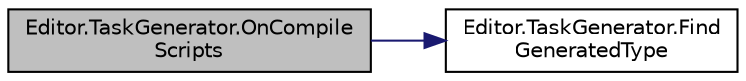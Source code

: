 digraph "Editor.TaskGenerator.OnCompileScripts"
{
 // LATEX_PDF_SIZE
  edge [fontname="Helvetica",fontsize="10",labelfontname="Helvetica",labelfontsize="10"];
  node [fontname="Helvetica",fontsize="10",shape=record];
  rankdir="LR";
  Node1 [label="Editor.TaskGenerator.OnCompile\lScripts",height=0.2,width=0.4,color="black", fillcolor="grey75", style="filled", fontcolor="black",tooltip=" "];
  Node1 -> Node2 [color="midnightblue",fontsize="10",style="solid",fontname="Helvetica"];
  Node2 [label="Editor.TaskGenerator.Find\lGeneratedType",height=0.2,width=0.4,color="black", fillcolor="white", style="filled",URL="$classEditor_1_1TaskGenerator.html#a8e0c246656b5439975666ec18674b937",tooltip=" "];
}
